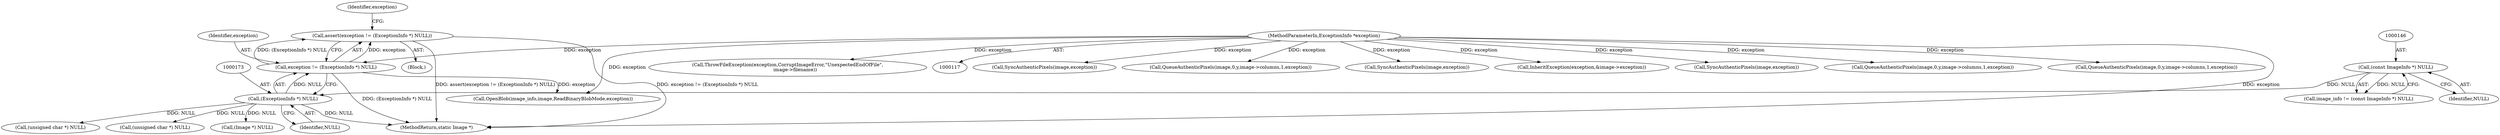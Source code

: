 digraph "0_ImageMagick_0474237508f39c4f783208123431815f1ededb76_1@API" {
"1000169" [label="(Call,assert(exception != (ExceptionInfo *) NULL))"];
"1000170" [label="(Call,exception != (ExceptionInfo *) NULL)"];
"1000119" [label="(MethodParameterIn,ExceptionInfo *exception)"];
"1000172" [label="(Call,(ExceptionInfo *) NULL)"];
"1000145" [label="(Call,(const ImageInfo *) NULL)"];
"1002204" [label="(Call,SyncAuthenticPixels(image,exception))"];
"1001963" [label="(Call,QueueAuthenticPixels(image,0,y,image->columns,1,exception))"];
"1000178" [label="(Identifier,exception)"];
"1002005" [label="(Call,SyncAuthenticPixels(image,exception))"];
"1000171" [label="(Identifier,exception)"];
"1000145" [label="(Call,(const ImageInfo *) NULL)"];
"1001204" [label="(Call,InheritException(exception,&image->exception))"];
"1000187" [label="(Call,OpenBlob(image_info,image,ReadBinaryBlobMode,exception))"];
"1000202" [label="(Call,(Image *) NULL)"];
"1000119" [label="(MethodParameterIn,ExceptionInfo *exception)"];
"1000172" [label="(Call,(ExceptionInfo *) NULL)"];
"1001910" [label="(Call,SyncAuthenticPixels(image,exception))"];
"1000120" [label="(Block,)"];
"1000174" [label="(Identifier,NULL)"];
"1002064" [label="(Call,QueueAuthenticPixels(image,0,y,image->columns,1,exception))"];
"1001732" [label="(Call,QueueAuthenticPixels(image,0,y,image->columns,1,exception))"];
"1001320" [label="(Call,(unsigned char *) NULL)"];
"1002358" [label="(MethodReturn,static Image *)"];
"1000170" [label="(Call,exception != (ExceptionInfo *) NULL)"];
"1000147" [label="(Identifier,NULL)"];
"1002256" [label="(Call,ThrowFileException(exception,CorruptImageError,\"UnexpectedEndOfFile\",\n          image->filename))"];
"1000143" [label="(Call,image_info != (const ImageInfo *) NULL)"];
"1000861" [label="(Call,(unsigned char *) NULL)"];
"1000169" [label="(Call,assert(exception != (ExceptionInfo *) NULL))"];
"1000169" -> "1000120"  [label="AST: "];
"1000169" -> "1000170"  [label="CFG: "];
"1000170" -> "1000169"  [label="AST: "];
"1000178" -> "1000169"  [label="CFG: "];
"1000169" -> "1002358"  [label="DDG: assert(exception != (ExceptionInfo *) NULL)"];
"1000169" -> "1002358"  [label="DDG: exception != (ExceptionInfo *) NULL"];
"1000170" -> "1000169"  [label="DDG: exception"];
"1000170" -> "1000169"  [label="DDG: (ExceptionInfo *) NULL"];
"1000170" -> "1000172"  [label="CFG: "];
"1000171" -> "1000170"  [label="AST: "];
"1000172" -> "1000170"  [label="AST: "];
"1000170" -> "1002358"  [label="DDG: (ExceptionInfo *) NULL"];
"1000119" -> "1000170"  [label="DDG: exception"];
"1000172" -> "1000170"  [label="DDG: NULL"];
"1000170" -> "1000187"  [label="DDG: exception"];
"1000119" -> "1000117"  [label="AST: "];
"1000119" -> "1002358"  [label="DDG: exception"];
"1000119" -> "1000187"  [label="DDG: exception"];
"1000119" -> "1001204"  [label="DDG: exception"];
"1000119" -> "1001732"  [label="DDG: exception"];
"1000119" -> "1001910"  [label="DDG: exception"];
"1000119" -> "1001963"  [label="DDG: exception"];
"1000119" -> "1002005"  [label="DDG: exception"];
"1000119" -> "1002064"  [label="DDG: exception"];
"1000119" -> "1002204"  [label="DDG: exception"];
"1000119" -> "1002256"  [label="DDG: exception"];
"1000172" -> "1000174"  [label="CFG: "];
"1000173" -> "1000172"  [label="AST: "];
"1000174" -> "1000172"  [label="AST: "];
"1000172" -> "1002358"  [label="DDG: NULL"];
"1000145" -> "1000172"  [label="DDG: NULL"];
"1000172" -> "1000202"  [label="DDG: NULL"];
"1000172" -> "1000861"  [label="DDG: NULL"];
"1000172" -> "1001320"  [label="DDG: NULL"];
"1000145" -> "1000143"  [label="AST: "];
"1000145" -> "1000147"  [label="CFG: "];
"1000146" -> "1000145"  [label="AST: "];
"1000147" -> "1000145"  [label="AST: "];
"1000143" -> "1000145"  [label="CFG: "];
"1000145" -> "1000143"  [label="DDG: NULL"];
}
